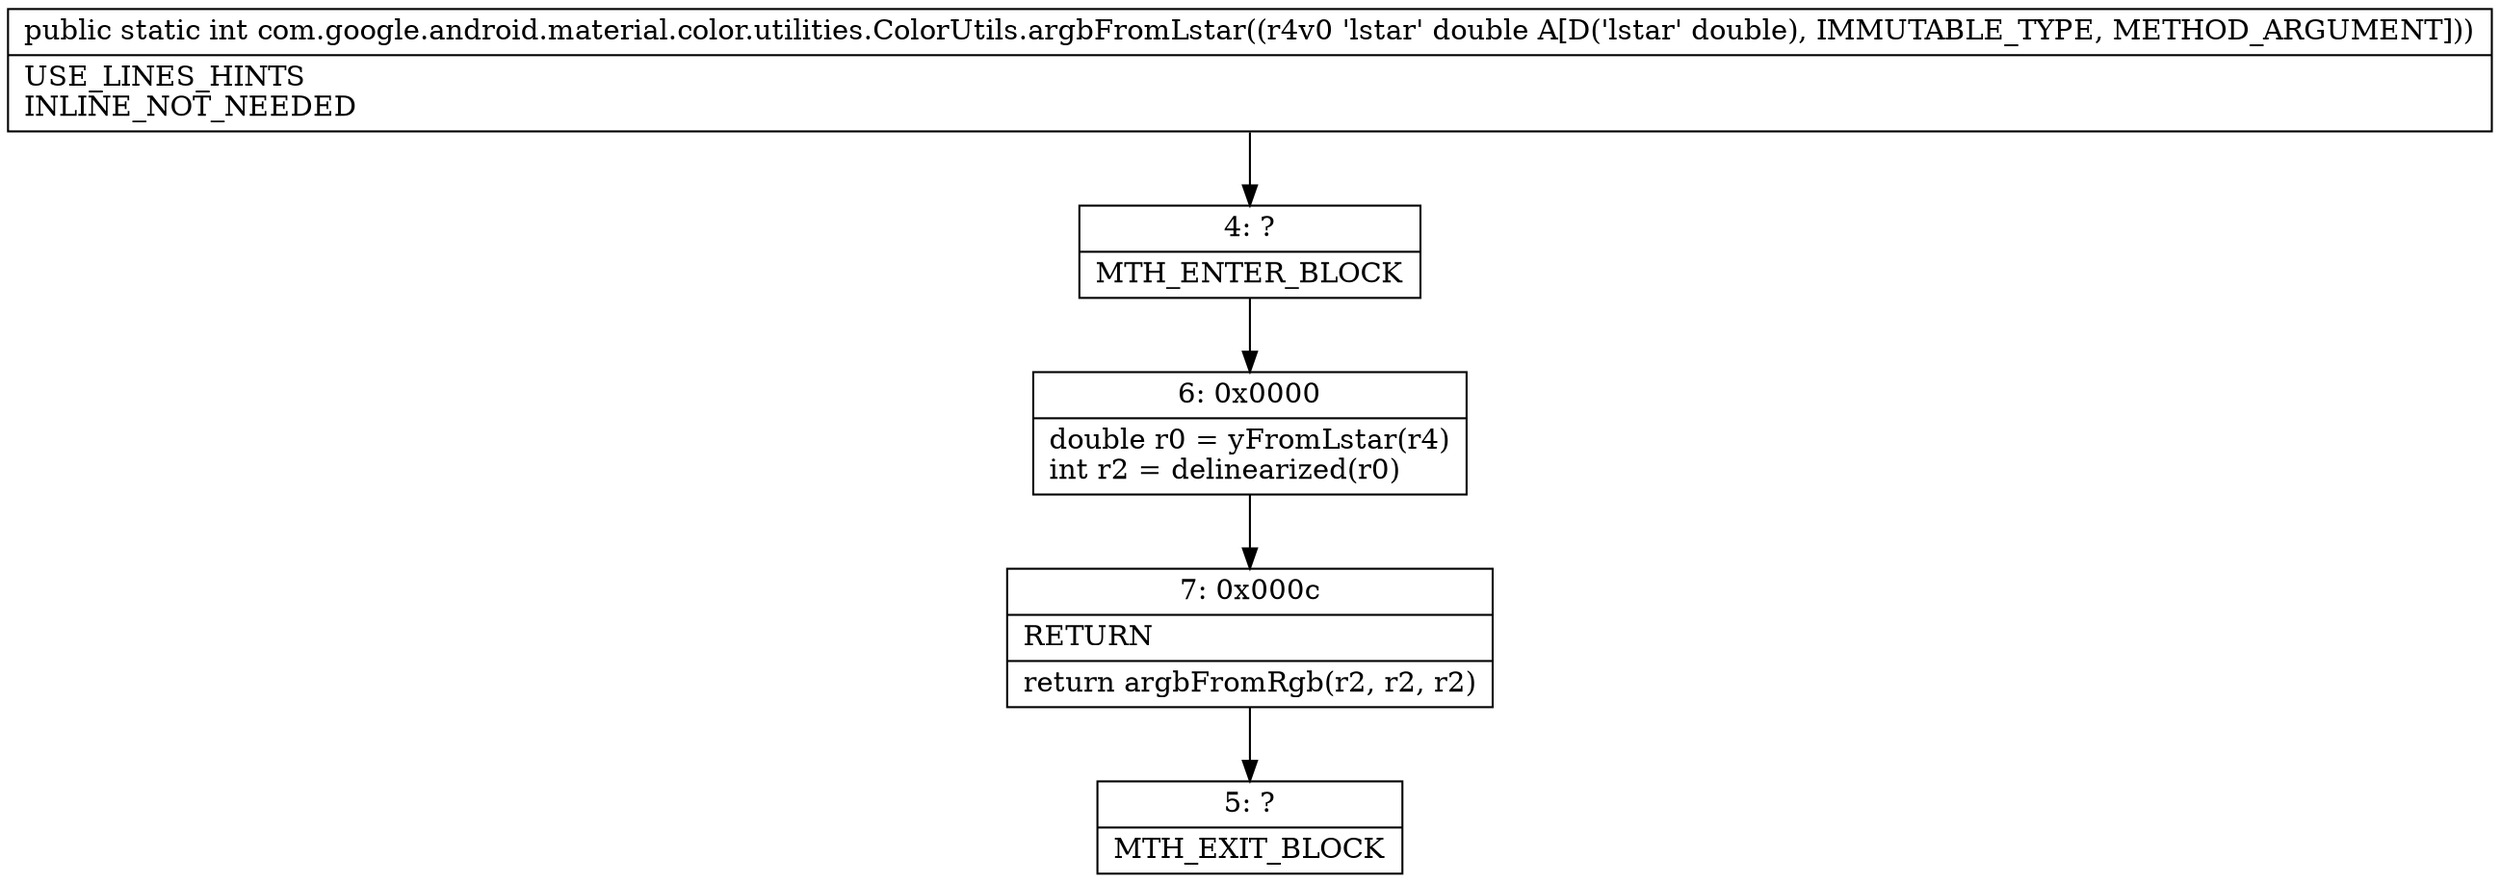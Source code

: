 digraph "CFG forcom.google.android.material.color.utilities.ColorUtils.argbFromLstar(D)I" {
Node_4 [shape=record,label="{4\:\ ?|MTH_ENTER_BLOCK\l}"];
Node_6 [shape=record,label="{6\:\ 0x0000|double r0 = yFromLstar(r4)\lint r2 = delinearized(r0)\l}"];
Node_7 [shape=record,label="{7\:\ 0x000c|RETURN\l|return argbFromRgb(r2, r2, r2)\l}"];
Node_5 [shape=record,label="{5\:\ ?|MTH_EXIT_BLOCK\l}"];
MethodNode[shape=record,label="{public static int com.google.android.material.color.utilities.ColorUtils.argbFromLstar((r4v0 'lstar' double A[D('lstar' double), IMMUTABLE_TYPE, METHOD_ARGUMENT]))  | USE_LINES_HINTS\lINLINE_NOT_NEEDED\l}"];
MethodNode -> Node_4;Node_4 -> Node_6;
Node_6 -> Node_7;
Node_7 -> Node_5;
}

